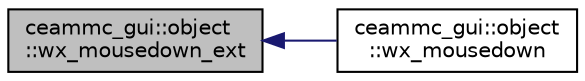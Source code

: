 digraph "ceammc_gui::object::wx_mousedown_ext"
{
  edge [fontname="Helvetica",fontsize="10",labelfontname="Helvetica",labelfontsize="10"];
  node [fontname="Helvetica",fontsize="10",shape=record];
  rankdir="LR";
  Node1 [label="ceammc_gui::object\l::wx_mousedown_ext",height=0.2,width=0.4,color="black", fillcolor="grey75", style="filled" fontcolor="black"];
  Node1 -> Node2 [dir="back",color="midnightblue",fontsize="10",style="solid",fontname="Helvetica"];
  Node2 [label="ceammc_gui::object\l::wx_mousedown",height=0.2,width=0.4,color="black", fillcolor="white", style="filled",URL="$classceammc__gui_1_1object.html#ab6c1fa0f731dceb47b74f349edaa8002",tooltip="CICM widget method: mouse down. "];
}
